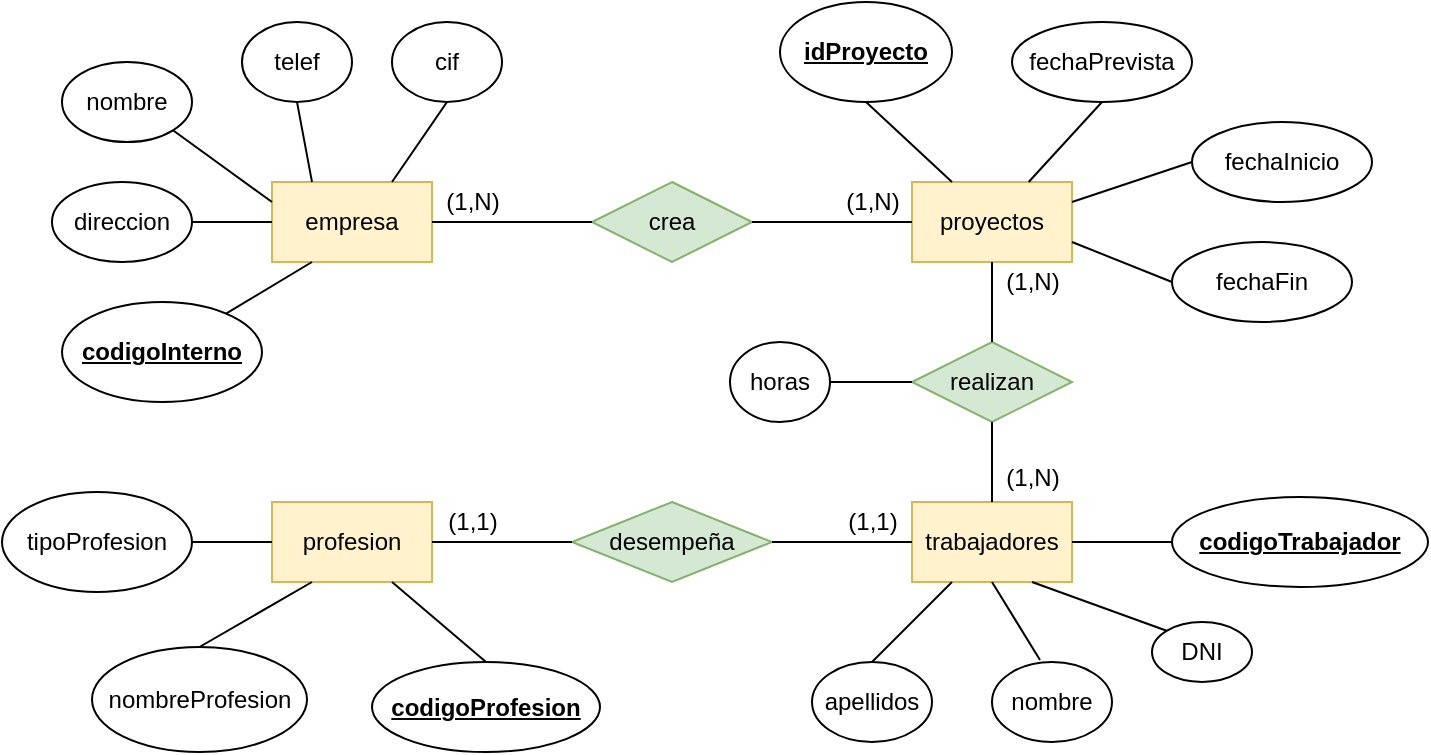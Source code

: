 <mxfile version="16.5.2" type="device"><diagram id="teuyTW-mgUrN6KWN8VCq" name="Page-1"><mxGraphModel dx="1422" dy="762" grid="1" gridSize="10" guides="1" tooltips="1" connect="1" arrows="1" fold="1" page="1" pageScale="1" pageWidth="827" pageHeight="1169" math="0" shadow="0"><root><mxCell id="0"/><mxCell id="1" parent="0"/><mxCell id="4yC7hnTbLqJeRsqr_w9M-1" value="empresa" style="rounded=0;whiteSpace=wrap;html=1;fillColor=#fff2cc;strokeColor=#d6b656;" vertex="1" parent="1"><mxGeometry x="192" y="160" width="80" height="40" as="geometry"/></mxCell><mxCell id="4yC7hnTbLqJeRsqr_w9M-3" value="proyectos" style="rounded=0;whiteSpace=wrap;html=1;fillColor=#fff2cc;strokeColor=#d6b656;" vertex="1" parent="1"><mxGeometry x="512" y="160" width="80" height="40" as="geometry"/></mxCell><mxCell id="4yC7hnTbLqJeRsqr_w9M-4" value="trabajadores" style="rounded=0;whiteSpace=wrap;html=1;fillColor=#fff2cc;strokeColor=#d6b656;" vertex="1" parent="1"><mxGeometry x="512" y="320" width="80" height="40" as="geometry"/></mxCell><mxCell id="4yC7hnTbLqJeRsqr_w9M-5" value="profesion" style="rounded=0;whiteSpace=wrap;html=1;fillColor=#fff2cc;strokeColor=#d6b656;" vertex="1" parent="1"><mxGeometry x="192" y="320" width="80" height="40" as="geometry"/></mxCell><mxCell id="4yC7hnTbLqJeRsqr_w9M-6" value="crea" style="rhombus;whiteSpace=wrap;html=1;fillColor=#d5e8d4;strokeColor=#82b366;" vertex="1" parent="1"><mxGeometry x="352" y="160" width="80" height="40" as="geometry"/></mxCell><mxCell id="4yC7hnTbLqJeRsqr_w9M-7" value="realizan" style="rhombus;whiteSpace=wrap;html=1;fillColor=#d5e8d4;strokeColor=#82b366;" vertex="1" parent="1"><mxGeometry x="512" y="240" width="80" height="40" as="geometry"/></mxCell><mxCell id="4yC7hnTbLqJeRsqr_w9M-8" value="desempeña" style="rhombus;whiteSpace=wrap;html=1;fillColor=#d5e8d4;strokeColor=#82b366;" vertex="1" parent="1"><mxGeometry x="342" y="320" width="100" height="40" as="geometry"/></mxCell><mxCell id="4yC7hnTbLqJeRsqr_w9M-9" value="cif" style="ellipse;whiteSpace=wrap;html=1;" vertex="1" parent="1"><mxGeometry x="252" y="80" width="55" height="40" as="geometry"/></mxCell><mxCell id="4yC7hnTbLqJeRsqr_w9M-10" value="nombre" style="ellipse;whiteSpace=wrap;html=1;" vertex="1" parent="1"><mxGeometry x="87" y="100" width="65" height="40" as="geometry"/></mxCell><mxCell id="4yC7hnTbLqJeRsqr_w9M-11" value="telef" style="ellipse;whiteSpace=wrap;html=1;" vertex="1" parent="1"><mxGeometry x="177" y="80" width="55" height="40" as="geometry"/></mxCell><mxCell id="4yC7hnTbLqJeRsqr_w9M-12" value="&lt;u&gt;&lt;b&gt;codigoInterno&lt;/b&gt;&lt;/u&gt;" style="ellipse;whiteSpace=wrap;html=1;" vertex="1" parent="1"><mxGeometry x="87" y="220" width="100" height="50" as="geometry"/></mxCell><mxCell id="4yC7hnTbLqJeRsqr_w9M-13" value="direccion" style="ellipse;whiteSpace=wrap;html=1;" vertex="1" parent="1"><mxGeometry x="82" y="160" width="70" height="40" as="geometry"/></mxCell><mxCell id="4yC7hnTbLqJeRsqr_w9M-15" value="" style="endArrow=none;html=1;rounded=0;entryX=0.75;entryY=0;entryDx=0;entryDy=0;exitX=0.5;exitY=1;exitDx=0;exitDy=0;" edge="1" parent="1" source="4yC7hnTbLqJeRsqr_w9M-9" target="4yC7hnTbLqJeRsqr_w9M-1"><mxGeometry width="50" height="50" relative="1" as="geometry"><mxPoint x="262" y="280" as="sourcePoint"/><mxPoint x="312" y="230" as="targetPoint"/></mxGeometry></mxCell><mxCell id="4yC7hnTbLqJeRsqr_w9M-16" value="" style="endArrow=none;html=1;rounded=0;entryX=0.25;entryY=0;entryDx=0;entryDy=0;exitX=0.5;exitY=1;exitDx=0;exitDy=0;" edge="1" parent="1" source="4yC7hnTbLqJeRsqr_w9M-11" target="4yC7hnTbLqJeRsqr_w9M-1"><mxGeometry width="50" height="50" relative="1" as="geometry"><mxPoint x="289.5" y="130" as="sourcePoint"/><mxPoint x="262" y="170" as="targetPoint"/></mxGeometry></mxCell><mxCell id="4yC7hnTbLqJeRsqr_w9M-17" value="" style="endArrow=none;html=1;rounded=0;entryX=0;entryY=0.25;entryDx=0;entryDy=0;exitX=1;exitY=1;exitDx=0;exitDy=0;" edge="1" parent="1" source="4yC7hnTbLqJeRsqr_w9M-10" target="4yC7hnTbLqJeRsqr_w9M-1"><mxGeometry width="50" height="50" relative="1" as="geometry"><mxPoint x="299.5" y="140" as="sourcePoint"/><mxPoint x="272" y="180" as="targetPoint"/></mxGeometry></mxCell><mxCell id="4yC7hnTbLqJeRsqr_w9M-18" value="" style="endArrow=none;html=1;rounded=0;entryX=0;entryY=0.5;entryDx=0;entryDy=0;exitX=1;exitY=0.5;exitDx=0;exitDy=0;" edge="1" parent="1" source="4yC7hnTbLqJeRsqr_w9M-13" target="4yC7hnTbLqJeRsqr_w9M-1"><mxGeometry width="50" height="50" relative="1" as="geometry"><mxPoint x="309.5" y="150" as="sourcePoint"/><mxPoint x="282" y="190" as="targetPoint"/></mxGeometry></mxCell><mxCell id="4yC7hnTbLqJeRsqr_w9M-19" value="" style="endArrow=none;html=1;rounded=0;exitX=0.25;exitY=1;exitDx=0;exitDy=0;" edge="1" parent="1" source="4yC7hnTbLqJeRsqr_w9M-1" target="4yC7hnTbLqJeRsqr_w9M-12"><mxGeometry width="50" height="50" relative="1" as="geometry"><mxPoint x="319.5" y="160" as="sourcePoint"/><mxPoint x="292" y="200" as="targetPoint"/></mxGeometry></mxCell><mxCell id="4yC7hnTbLqJeRsqr_w9M-20" value="&lt;u&gt;&lt;b&gt;idProyecto&lt;/b&gt;&lt;/u&gt;" style="ellipse;whiteSpace=wrap;html=1;" vertex="1" parent="1"><mxGeometry x="446" y="70" width="86" height="50" as="geometry"/></mxCell><mxCell id="4yC7hnTbLqJeRsqr_w9M-21" value="fechaPrevista" style="ellipse;whiteSpace=wrap;html=1;" vertex="1" parent="1"><mxGeometry x="562" y="80" width="90" height="40" as="geometry"/></mxCell><mxCell id="4yC7hnTbLqJeRsqr_w9M-22" value="fechaInicio" style="ellipse;whiteSpace=wrap;html=1;" vertex="1" parent="1"><mxGeometry x="652" y="130" width="90" height="40" as="geometry"/></mxCell><mxCell id="4yC7hnTbLqJeRsqr_w9M-23" value="fechaFin" style="ellipse;whiteSpace=wrap;html=1;" vertex="1" parent="1"><mxGeometry x="642" y="190" width="90" height="40" as="geometry"/></mxCell><mxCell id="4yC7hnTbLqJeRsqr_w9M-24" value="horas" style="ellipse;whiteSpace=wrap;html=1;" vertex="1" parent="1"><mxGeometry x="421" y="240" width="50" height="40" as="geometry"/></mxCell><mxCell id="4yC7hnTbLqJeRsqr_w9M-25" value="&lt;u&gt;&lt;b&gt;codigoTrabajador&lt;/b&gt;&lt;/u&gt;" style="ellipse;whiteSpace=wrap;html=1;" vertex="1" parent="1"><mxGeometry x="642" y="317.5" width="128" height="45" as="geometry"/></mxCell><mxCell id="4yC7hnTbLqJeRsqr_w9M-26" value="DNI" style="ellipse;whiteSpace=wrap;html=1;" vertex="1" parent="1"><mxGeometry x="632" y="380" width="50" height="30" as="geometry"/></mxCell><mxCell id="4yC7hnTbLqJeRsqr_w9M-27" value="apellidos" style="ellipse;whiteSpace=wrap;html=1;" vertex="1" parent="1"><mxGeometry x="462" y="400" width="60" height="40" as="geometry"/></mxCell><mxCell id="4yC7hnTbLqJeRsqr_w9M-28" value="nombre" style="ellipse;whiteSpace=wrap;html=1;" vertex="1" parent="1"><mxGeometry x="552" y="400" width="60" height="40" as="geometry"/></mxCell><mxCell id="4yC7hnTbLqJeRsqr_w9M-29" value="" style="endArrow=none;html=1;rounded=0;entryX=1;entryY=0.5;entryDx=0;entryDy=0;exitX=0;exitY=0.5;exitDx=0;exitDy=0;" edge="1" parent="1" source="4yC7hnTbLqJeRsqr_w9M-6" target="4yC7hnTbLqJeRsqr_w9M-1"><mxGeometry width="50" height="50" relative="1" as="geometry"><mxPoint x="289.5" y="130" as="sourcePoint"/><mxPoint x="262" y="170" as="targetPoint"/></mxGeometry></mxCell><mxCell id="4yC7hnTbLqJeRsqr_w9M-32" value="" style="endArrow=none;html=1;rounded=0;entryX=1;entryY=0.5;entryDx=0;entryDy=0;exitX=0;exitY=0.5;exitDx=0;exitDy=0;" edge="1" parent="1" source="4yC7hnTbLqJeRsqr_w9M-3" target="4yC7hnTbLqJeRsqr_w9M-6"><mxGeometry width="50" height="50" relative="1" as="geometry"><mxPoint x="352" y="120" as="sourcePoint"/><mxPoint x="324.5" y="160" as="targetPoint"/></mxGeometry></mxCell><mxCell id="4yC7hnTbLqJeRsqr_w9M-33" value="" style="endArrow=none;html=1;rounded=0;entryX=0.5;entryY=1;entryDx=0;entryDy=0;exitX=0.25;exitY=0;exitDx=0;exitDy=0;" edge="1" parent="1" source="4yC7hnTbLqJeRsqr_w9M-3" target="4yC7hnTbLqJeRsqr_w9M-20"><mxGeometry width="50" height="50" relative="1" as="geometry"><mxPoint x="319.5" y="160" as="sourcePoint"/><mxPoint x="292" y="200" as="targetPoint"/></mxGeometry></mxCell><mxCell id="4yC7hnTbLqJeRsqr_w9M-34" value="" style="endArrow=none;html=1;rounded=0;entryX=0.5;entryY=1;entryDx=0;entryDy=0;" edge="1" parent="1" source="4yC7hnTbLqJeRsqr_w9M-3" target="4yC7hnTbLqJeRsqr_w9M-21"><mxGeometry width="50" height="50" relative="1" as="geometry"><mxPoint x="329.5" y="170" as="sourcePoint"/><mxPoint x="302" y="210" as="targetPoint"/></mxGeometry></mxCell><mxCell id="4yC7hnTbLqJeRsqr_w9M-35" value="" style="endArrow=none;html=1;rounded=0;exitX=0;exitY=0.5;exitDx=0;exitDy=0;entryX=1;entryY=0.25;entryDx=0;entryDy=0;" edge="1" parent="1" source="4yC7hnTbLqJeRsqr_w9M-22" target="4yC7hnTbLqJeRsqr_w9M-3"><mxGeometry width="50" height="50" relative="1" as="geometry"><mxPoint x="339.5" y="180" as="sourcePoint"/><mxPoint x="322" y="240" as="targetPoint"/></mxGeometry></mxCell><mxCell id="4yC7hnTbLqJeRsqr_w9M-36" value="" style="endArrow=none;html=1;rounded=0;entryX=0;entryY=0.5;entryDx=0;entryDy=0;exitX=1;exitY=0.75;exitDx=0;exitDy=0;" edge="1" parent="1" source="4yC7hnTbLqJeRsqr_w9M-3" target="4yC7hnTbLqJeRsqr_w9M-23"><mxGeometry width="50" height="50" relative="1" as="geometry"><mxPoint x="349.5" y="190" as="sourcePoint"/><mxPoint x="322" y="230" as="targetPoint"/></mxGeometry></mxCell><mxCell id="4yC7hnTbLqJeRsqr_w9M-37" value="" style="endArrow=none;html=1;rounded=0;entryX=0.5;entryY=0;entryDx=0;entryDy=0;exitX=0.5;exitY=1;exitDx=0;exitDy=0;" edge="1" parent="1" source="4yC7hnTbLqJeRsqr_w9M-3" target="4yC7hnTbLqJeRsqr_w9M-7"><mxGeometry width="50" height="50" relative="1" as="geometry"><mxPoint x="359.5" y="200" as="sourcePoint"/><mxPoint x="332" y="240" as="targetPoint"/></mxGeometry></mxCell><mxCell id="4yC7hnTbLqJeRsqr_w9M-38" value="" style="endArrow=none;html=1;rounded=0;entryX=0;entryY=0.5;entryDx=0;entryDy=0;exitX=1;exitY=0.5;exitDx=0;exitDy=0;" edge="1" parent="1" source="4yC7hnTbLqJeRsqr_w9M-24" target="4yC7hnTbLqJeRsqr_w9M-7"><mxGeometry width="50" height="50" relative="1" as="geometry"><mxPoint x="369.5" y="210" as="sourcePoint"/><mxPoint x="342" y="250" as="targetPoint"/></mxGeometry></mxCell><mxCell id="4yC7hnTbLqJeRsqr_w9M-39" value="" style="endArrow=none;html=1;rounded=0;entryX=0;entryY=0.5;entryDx=0;entryDy=0;exitX=1;exitY=0.5;exitDx=0;exitDy=0;" edge="1" parent="1" source="4yC7hnTbLqJeRsqr_w9M-4" target="4yC7hnTbLqJeRsqr_w9M-25"><mxGeometry width="50" height="50" relative="1" as="geometry"><mxPoint x="379.5" y="220" as="sourcePoint"/><mxPoint x="352" y="260" as="targetPoint"/></mxGeometry></mxCell><mxCell id="4yC7hnTbLqJeRsqr_w9M-40" value="" style="endArrow=none;html=1;rounded=0;entryX=0.5;entryY=0;entryDx=0;entryDy=0;exitX=0.5;exitY=1;exitDx=0;exitDy=0;" edge="1" parent="1" source="4yC7hnTbLqJeRsqr_w9M-7" target="4yC7hnTbLqJeRsqr_w9M-4"><mxGeometry width="50" height="50" relative="1" as="geometry"><mxPoint x="389.5" y="230" as="sourcePoint"/><mxPoint x="362" y="270" as="targetPoint"/></mxGeometry></mxCell><mxCell id="4yC7hnTbLqJeRsqr_w9M-41" value="" style="endArrow=none;html=1;rounded=0;entryX=0;entryY=0.5;entryDx=0;entryDy=0;exitX=1;exitY=0.5;exitDx=0;exitDy=0;" edge="1" parent="1" source="4yC7hnTbLqJeRsqr_w9M-8" target="4yC7hnTbLqJeRsqr_w9M-4"><mxGeometry width="50" height="50" relative="1" as="geometry"><mxPoint x="399.5" y="240" as="sourcePoint"/><mxPoint x="372" y="280" as="targetPoint"/></mxGeometry></mxCell><mxCell id="4yC7hnTbLqJeRsqr_w9M-42" value="" style="endArrow=none;html=1;rounded=0;entryX=0;entryY=0.5;entryDx=0;entryDy=0;exitX=1;exitY=0.5;exitDx=0;exitDy=0;" edge="1" parent="1" source="4yC7hnTbLqJeRsqr_w9M-5" target="4yC7hnTbLqJeRsqr_w9M-8"><mxGeometry width="50" height="50" relative="1" as="geometry"><mxPoint x="409.5" y="250" as="sourcePoint"/><mxPoint x="382" y="290" as="targetPoint"/></mxGeometry></mxCell><mxCell id="4yC7hnTbLqJeRsqr_w9M-43" value="" style="endArrow=none;html=1;rounded=0;exitX=0;exitY=0;exitDx=0;exitDy=0;entryX=0.75;entryY=1;entryDx=0;entryDy=0;" edge="1" parent="1" source="4yC7hnTbLqJeRsqr_w9M-26" target="4yC7hnTbLqJeRsqr_w9M-4"><mxGeometry width="50" height="50" relative="1" as="geometry"><mxPoint x="419.5" y="260" as="sourcePoint"/><mxPoint x="582" y="380" as="targetPoint"/></mxGeometry></mxCell><mxCell id="4yC7hnTbLqJeRsqr_w9M-44" value="" style="endArrow=none;html=1;rounded=0;entryX=0.4;entryY=-0.025;entryDx=0;entryDy=0;exitX=0.5;exitY=1;exitDx=0;exitDy=0;entryPerimeter=0;" edge="1" parent="1" source="4yC7hnTbLqJeRsqr_w9M-4" target="4yC7hnTbLqJeRsqr_w9M-28"><mxGeometry width="50" height="50" relative="1" as="geometry"><mxPoint x="429.5" y="270" as="sourcePoint"/><mxPoint x="402" y="310" as="targetPoint"/></mxGeometry></mxCell><mxCell id="4yC7hnTbLqJeRsqr_w9M-45" value="" style="endArrow=none;html=1;rounded=0;entryX=0.5;entryY=0;entryDx=0;entryDy=0;exitX=0.25;exitY=1;exitDx=0;exitDy=0;" edge="1" parent="1" source="4yC7hnTbLqJeRsqr_w9M-4" target="4yC7hnTbLqJeRsqr_w9M-27"><mxGeometry width="50" height="50" relative="1" as="geometry"><mxPoint x="439.5" y="280" as="sourcePoint"/><mxPoint x="412" y="320" as="targetPoint"/></mxGeometry></mxCell><mxCell id="4yC7hnTbLqJeRsqr_w9M-46" value="&lt;u&gt;&lt;b&gt;codigoProfesion&lt;/b&gt;&lt;/u&gt;" style="ellipse;whiteSpace=wrap;html=1;" vertex="1" parent="1"><mxGeometry x="242" y="400" width="114" height="45" as="geometry"/></mxCell><mxCell id="4yC7hnTbLqJeRsqr_w9M-47" value="nombreProfesion" style="ellipse;whiteSpace=wrap;html=1;" vertex="1" parent="1"><mxGeometry x="102" y="392.5" width="107.5" height="52.5" as="geometry"/></mxCell><mxCell id="4yC7hnTbLqJeRsqr_w9M-48" value="tipoProfesion" style="ellipse;whiteSpace=wrap;html=1;" vertex="1" parent="1"><mxGeometry x="57" y="315" width="95" height="50" as="geometry"/></mxCell><mxCell id="4yC7hnTbLqJeRsqr_w9M-49" value="" style="endArrow=none;html=1;rounded=0;entryX=0.75;entryY=1;entryDx=0;entryDy=0;exitX=0.5;exitY=0;exitDx=0;exitDy=0;" edge="1" parent="1" source="4yC7hnTbLqJeRsqr_w9M-46" target="4yC7hnTbLqJeRsqr_w9M-5"><mxGeometry width="50" height="50" relative="1" as="geometry"><mxPoint x="282" y="350" as="sourcePoint"/><mxPoint x="352" y="350" as="targetPoint"/></mxGeometry></mxCell><mxCell id="4yC7hnTbLqJeRsqr_w9M-50" value="" style="endArrow=none;html=1;rounded=0;entryX=0.25;entryY=1;entryDx=0;entryDy=0;exitX=0.5;exitY=0;exitDx=0;exitDy=0;" edge="1" parent="1" source="4yC7hnTbLqJeRsqr_w9M-47" target="4yC7hnTbLqJeRsqr_w9M-5"><mxGeometry width="50" height="50" relative="1" as="geometry"><mxPoint x="292" y="360" as="sourcePoint"/><mxPoint x="362" y="360" as="targetPoint"/></mxGeometry></mxCell><mxCell id="4yC7hnTbLqJeRsqr_w9M-51" value="" style="endArrow=none;html=1;rounded=0;entryX=1;entryY=0.5;entryDx=0;entryDy=0;exitX=0;exitY=0.5;exitDx=0;exitDy=0;" edge="1" parent="1" source="4yC7hnTbLqJeRsqr_w9M-5" target="4yC7hnTbLqJeRsqr_w9M-48"><mxGeometry width="50" height="50" relative="1" as="geometry"><mxPoint x="302" y="370" as="sourcePoint"/><mxPoint x="372" y="370" as="targetPoint"/></mxGeometry></mxCell><mxCell id="4yC7hnTbLqJeRsqr_w9M-52" value="(1,N)" style="text;html=1;align=center;verticalAlign=middle;resizable=0;points=[];autosize=1;strokeColor=none;fillColor=none;" vertex="1" parent="1"><mxGeometry x="272" y="160" width="40" height="20" as="geometry"/></mxCell><mxCell id="4yC7hnTbLqJeRsqr_w9M-53" value="(1,N)" style="text;html=1;align=center;verticalAlign=middle;resizable=0;points=[];autosize=1;strokeColor=none;fillColor=none;" vertex="1" parent="1"><mxGeometry x="472" y="160" width="40" height="20" as="geometry"/></mxCell><mxCell id="4yC7hnTbLqJeRsqr_w9M-54" value="(1,N)" style="text;html=1;align=center;verticalAlign=middle;resizable=0;points=[];autosize=1;strokeColor=none;fillColor=none;" vertex="1" parent="1"><mxGeometry x="552" y="200" width="40" height="20" as="geometry"/></mxCell><mxCell id="4yC7hnTbLqJeRsqr_w9M-57" value="(1,N)" style="text;html=1;align=center;verticalAlign=middle;resizable=0;points=[];autosize=1;strokeColor=none;fillColor=none;" vertex="1" parent="1"><mxGeometry x="552" y="297.5" width="40" height="20" as="geometry"/></mxCell><mxCell id="4yC7hnTbLqJeRsqr_w9M-58" value="(1,1)" style="text;html=1;align=center;verticalAlign=middle;resizable=0;points=[];autosize=1;strokeColor=none;fillColor=none;" vertex="1" parent="1"><mxGeometry x="472" y="320" width="40" height="20" as="geometry"/></mxCell><mxCell id="4yC7hnTbLqJeRsqr_w9M-60" value="(1,1)" style="text;html=1;align=center;verticalAlign=middle;resizable=0;points=[];autosize=1;strokeColor=none;fillColor=none;" vertex="1" parent="1"><mxGeometry x="272" y="320" width="40" height="20" as="geometry"/></mxCell></root></mxGraphModel></diagram></mxfile>